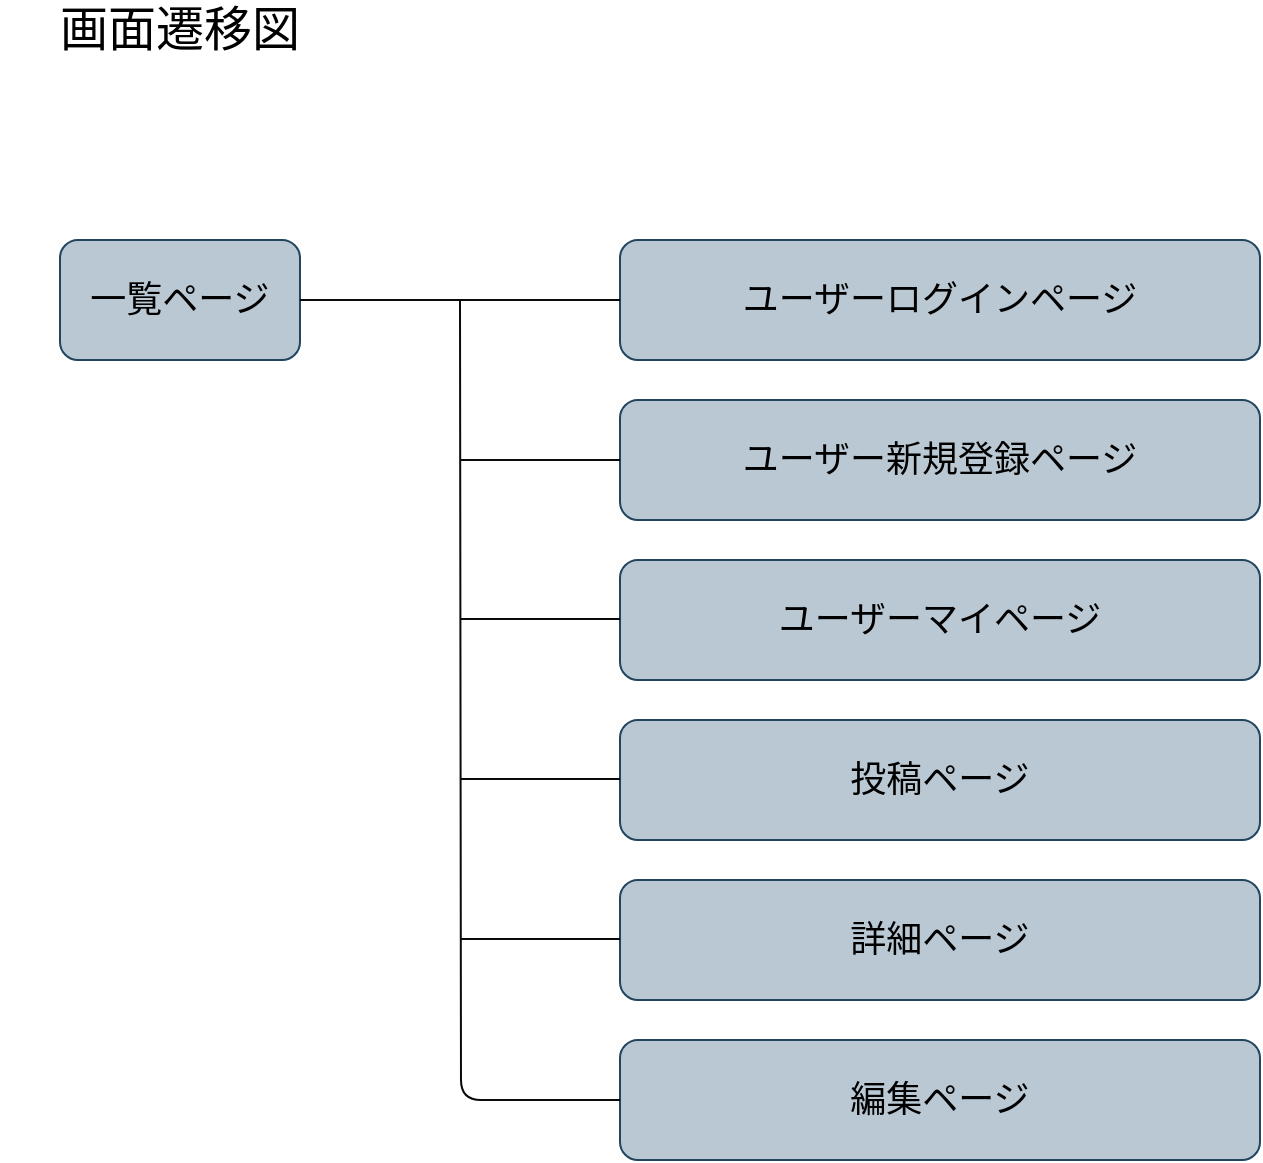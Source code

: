 <mxfile>
    <diagram id="keoj0U0YaGHrBQlafBR9" name="ページ1">
        <mxGraphModel dx="800" dy="702" grid="0" gridSize="10" guides="1" tooltips="1" connect="1" arrows="1" fold="1" page="1" pageScale="1" pageWidth="827" pageHeight="1169" background="#ffffff" math="0" shadow="0">
            <root>
                <mxCell id="0"/>
                <mxCell id="1" parent="0"/>
                <mxCell id="2" value="一覧ページ" style="rounded=1;whiteSpace=wrap;html=1;fontSize=18;fillColor=#bac8d3;strokeColor=#23445d;fontColor=#000000;" parent="1" vertex="1">
                    <mxGeometry x="40" y="160" width="120" height="60" as="geometry"/>
                </mxCell>
                <mxCell id="3" value="画面遷移図" style="text;html=1;strokeColor=none;fillColor=none;align=center;verticalAlign=middle;whiteSpace=wrap;rounded=0;fontSize=24;fontColor=#000000;" parent="1" vertex="1">
                    <mxGeometry x="10" y="40" width="180" height="30" as="geometry"/>
                </mxCell>
                <mxCell id="5" value="ユーザーログインページ" style="rounded=1;whiteSpace=wrap;html=1;fontSize=18;fillColor=#bac8d3;strokeColor=#23445d;fontColor=#000000;" parent="1" vertex="1">
                    <mxGeometry x="320" y="160" width="320" height="60" as="geometry"/>
                </mxCell>
                <mxCell id="6" value="ユーザー新規登録ページ" style="rounded=1;whiteSpace=wrap;html=1;fontSize=18;fillColor=#bac8d3;strokeColor=#23445d;fontColor=#000000;" parent="1" vertex="1">
                    <mxGeometry x="320" y="240" width="320" height="60" as="geometry"/>
                </mxCell>
                <mxCell id="7" value="ユーザーマイページ" style="rounded=1;whiteSpace=wrap;html=1;fontSize=18;fillColor=#bac8d3;strokeColor=#23445d;fontColor=#000000;" parent="1" vertex="1">
                    <mxGeometry x="320" y="320" width="320" height="60" as="geometry"/>
                </mxCell>
                <mxCell id="8" value="投稿ページ" style="rounded=1;whiteSpace=wrap;html=1;fontSize=18;fillColor=#bac8d3;strokeColor=#23445d;fontColor=#000000;" parent="1" vertex="1">
                    <mxGeometry x="320" y="400" width="320" height="60" as="geometry"/>
                </mxCell>
                <mxCell id="9" value="詳細ページ" style="rounded=1;whiteSpace=wrap;html=1;fontSize=18;fillColor=#bac8d3;strokeColor=#23445d;fontColor=#000000;" parent="1" vertex="1">
                    <mxGeometry x="320" y="480" width="320" height="60" as="geometry"/>
                </mxCell>
                <mxCell id="10" value="編集ページ" style="rounded=1;whiteSpace=wrap;html=1;fontSize=18;fillColor=#bac8d3;strokeColor=#23445d;fontColor=#000000;" parent="1" vertex="1">
                    <mxGeometry x="320" y="560" width="320" height="60" as="geometry"/>
                </mxCell>
                <mxCell id="11" value="" style="endArrow=none;html=1;fontSize=18;exitX=1;exitY=0.5;exitDx=0;exitDy=0;entryX=0;entryY=0.5;entryDx=0;entryDy=0;strokeColor=#0a0a0a;" parent="1" source="2" target="5" edge="1">
                    <mxGeometry width="50" height="50" relative="1" as="geometry">
                        <mxPoint x="210" y="230" as="sourcePoint"/>
                        <mxPoint x="260" y="180" as="targetPoint"/>
                    </mxGeometry>
                </mxCell>
                <mxCell id="12" value="" style="endArrow=none;html=1;fontSize=18;exitX=0;exitY=0.5;exitDx=0;exitDy=0;edgeStyle=orthogonalEdgeStyle;strokeColor=#0a0a0a;" parent="1" source="10" edge="1">
                    <mxGeometry width="50" height="50" relative="1" as="geometry">
                        <mxPoint x="190" y="240" as="sourcePoint"/>
                        <mxPoint x="240" y="190" as="targetPoint"/>
                    </mxGeometry>
                </mxCell>
                <mxCell id="13" value="" style="endArrow=none;html=1;fontSize=18;strokeColor=#0a0a0a;" parent="1" edge="1">
                    <mxGeometry width="50" height="50" relative="1" as="geometry">
                        <mxPoint x="240" y="270" as="sourcePoint"/>
                        <mxPoint x="320" y="270" as="targetPoint"/>
                    </mxGeometry>
                </mxCell>
                <mxCell id="14" value="" style="endArrow=none;html=1;fontSize=18;strokeColor=#0a0a0a;" parent="1" edge="1">
                    <mxGeometry width="50" height="50" relative="1" as="geometry">
                        <mxPoint x="240" y="349.5" as="sourcePoint"/>
                        <mxPoint x="320" y="349.5" as="targetPoint"/>
                    </mxGeometry>
                </mxCell>
                <mxCell id="15" value="" style="endArrow=none;html=1;fontSize=18;strokeColor=#0a0a0a;" parent="1" edge="1">
                    <mxGeometry width="50" height="50" relative="1" as="geometry">
                        <mxPoint x="240" y="429.5" as="sourcePoint"/>
                        <mxPoint x="320" y="429.5" as="targetPoint"/>
                    </mxGeometry>
                </mxCell>
                <mxCell id="16" value="" style="endArrow=none;html=1;fontSize=18;strokeColor=#0a0a0a;" parent="1" edge="1">
                    <mxGeometry width="50" height="50" relative="1" as="geometry">
                        <mxPoint x="240" y="509.5" as="sourcePoint"/>
                        <mxPoint x="320" y="509.5" as="targetPoint"/>
                    </mxGeometry>
                </mxCell>
            </root>
        </mxGraphModel>
    </diagram>
</mxfile>
